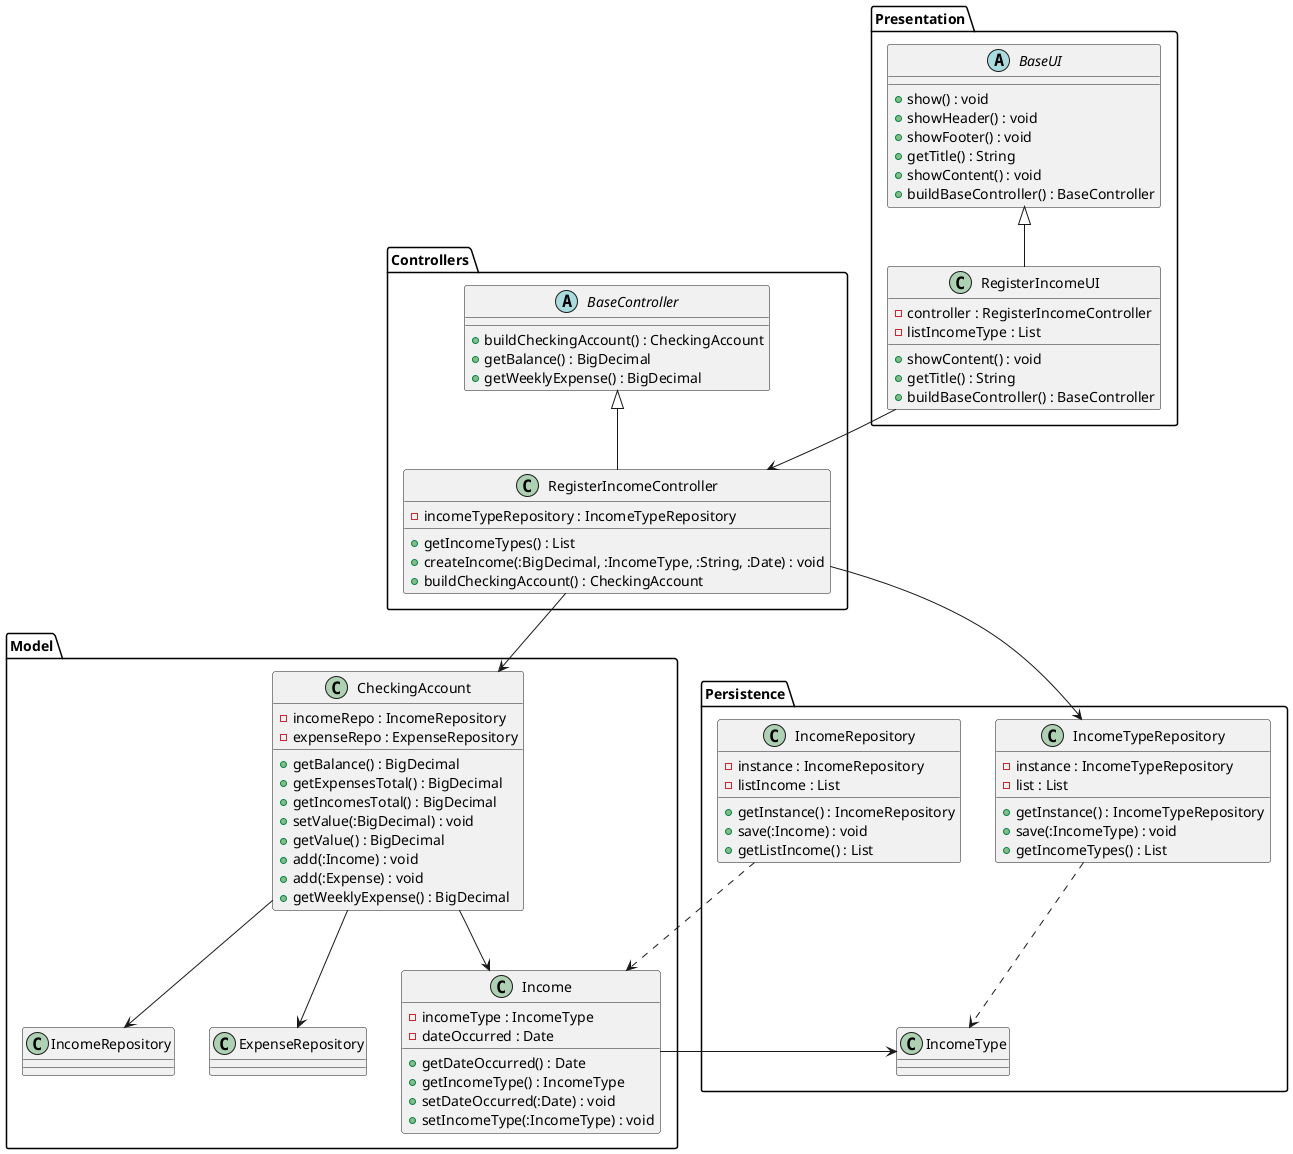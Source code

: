 @startuml

package Controllers {
    abstract class BaseController {
        +buildCheckingAccount() : CheckingAccount
        +getBalance() : BigDecimal
        +getWeeklyExpense() : BigDecimal
    }

    class RegisterIncomeController {
        -incomeTypeRepository : IncomeTypeRepository
        +getIncomeTypes() : List
        +createIncome(:BigDecimal, :IncomeType, :String, :Date) : void
        +buildCheckingAccount() : CheckingAccount
    }

    BaseController <|-- RegisterIncomeController
}

package Presentation {
    abstract class BaseUI {
        +show() : void
        +showHeader() : void
        +showFooter() : void
        +getTitle() : String
        +showContent() : void
        +buildBaseController() : BaseController
    }

    class RegisterIncomeUI {
        -controller : RegisterIncomeController
        -listIncomeType : List
        +showContent() : void
        +getTitle() : String
        +buildBaseController() : BaseController
    }

    BaseUI <|-- RegisterIncomeUI
}

package Model {
    class CheckingAccount {
        -incomeRepo : IncomeRepository
        -expenseRepo : ExpenseRepository
        +getBalance() : BigDecimal
        +getExpensesTotal() : BigDecimal
        +getIncomesTotal() : BigDecimal
        +setValue(:BigDecimal) : void
        +getValue() : BigDecimal
        +add(:Income) : void
        +add(:Expense) : void
        +getWeeklyExpense() : BigDecimal
    }

    class Income {
        -incomeType : IncomeType
        -dateOccurred : Date
        +getDateOccurred() : Date
        +getIncomeType() : IncomeType
        +setDateOccurred(:Date) : void
        +setIncomeType(:IncomeType) : void
    }

    CheckingAccount --> IncomeRepository
    CheckingAccount --> ExpenseRepository
}

package Persistence {
    class IncomeRepository {
        -instance : IncomeRepository
        -listIncome : List
        +getInstance() : IncomeRepository
        +save(:Income) : void
        +getListIncome() : List
    }

    class IncomeTypeRepository {
        -instance : IncomeTypeRepository
        -list : List
        +getInstance() : IncomeTypeRepository
        +save(:IncomeType) : void
        +getIncomeTypes() : List
    }

    IncomeRepository ..> Income
    IncomeTypeRepository ..> IncomeType
}

RegisterIncomeController --> CheckingAccount
RegisterIncomeController --> IncomeTypeRepository
RegisterIncomeUI --> RegisterIncomeController
CheckingAccount --> Income
Income --> IncomeType

@enduml


